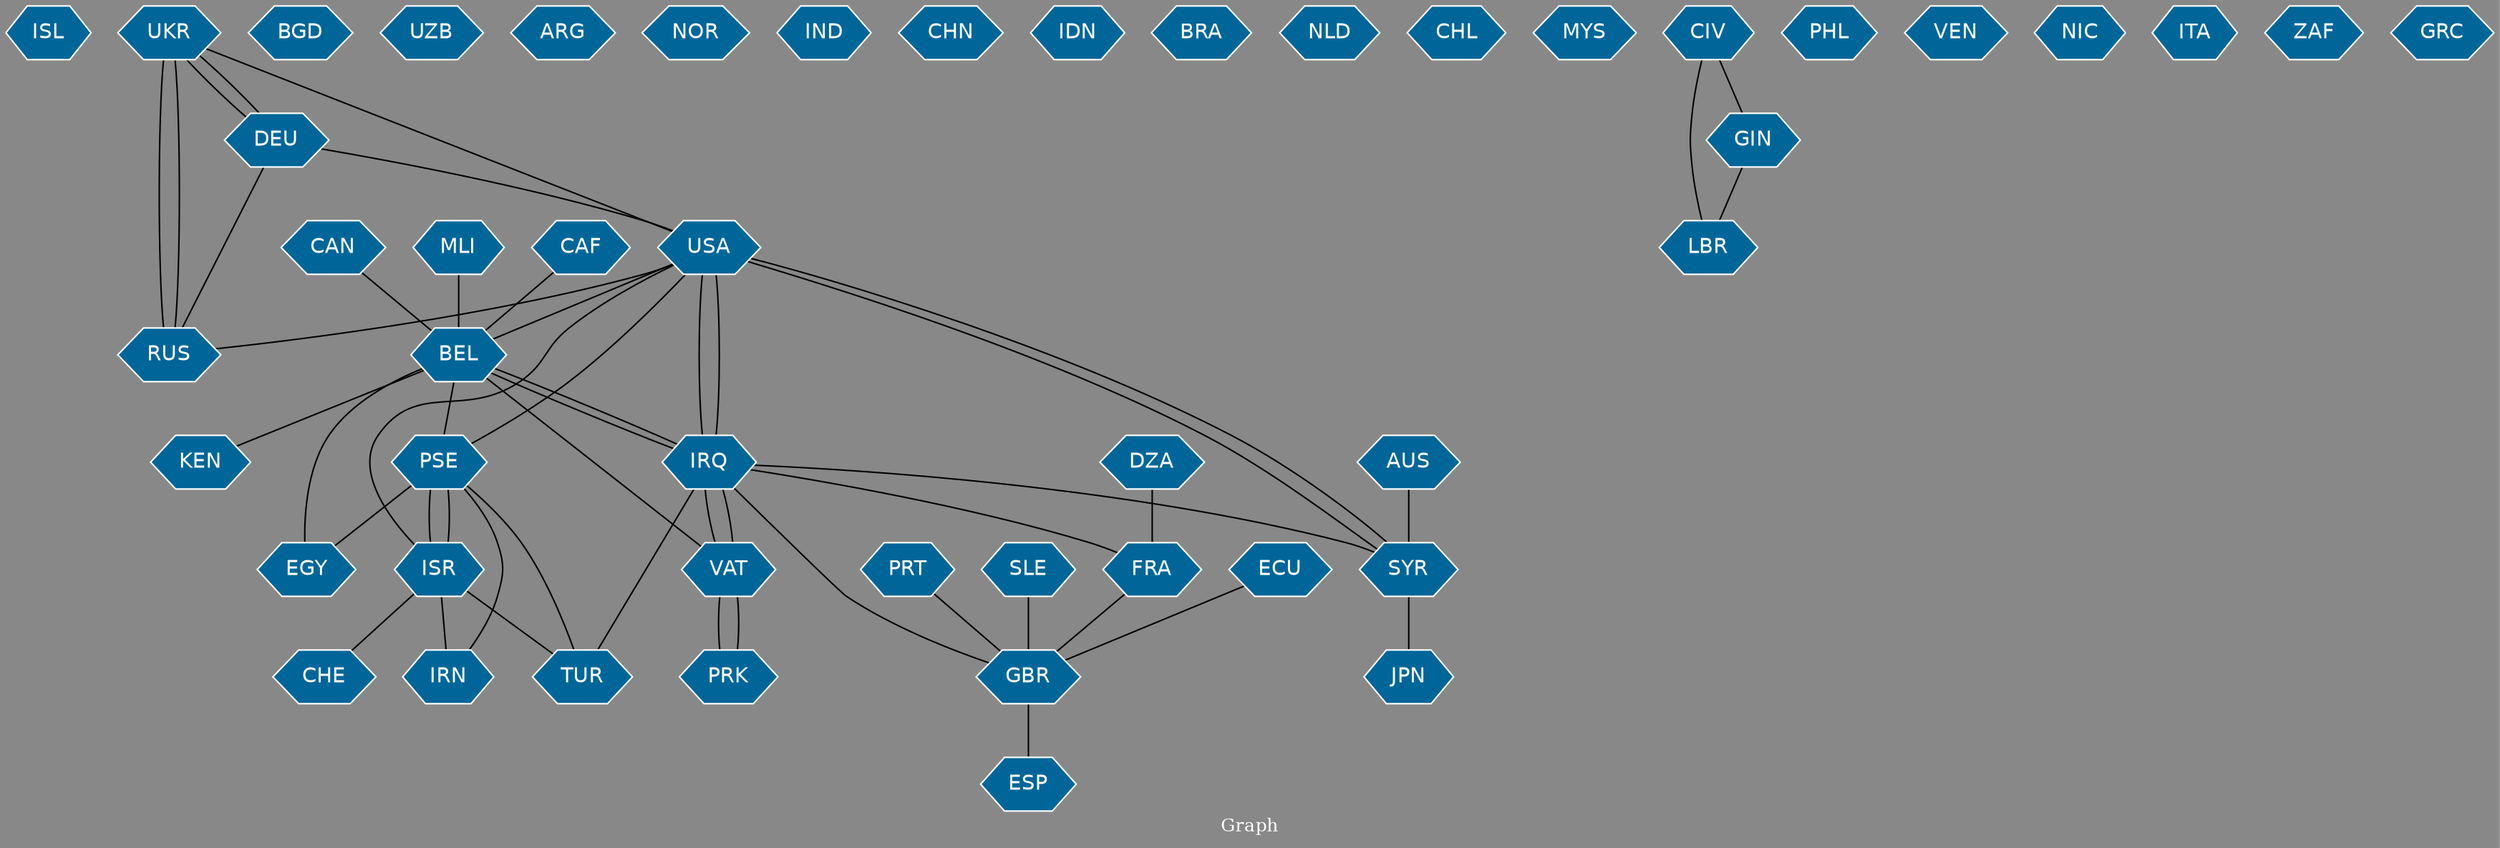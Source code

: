 // Countries together in item graph
graph {
	graph [bgcolor="#888888" fontcolor=white fontsize=12 label="Graph" outputorder=edgesfirst overlap=prism]
	node [color=white fillcolor="#006699" fontcolor=white fontname=Helvetica shape=hexagon style=filled]
	edge [arrowhead=open color=black fontcolor=white fontname=Courier fontsize=12]
		ISL [label=ISL]
		UKR [label=UKR]
		PSE [label=PSE]
		USA [label=USA]
		EGY [label=EGY]
		IRQ [label=IRQ]
		BGD [label=BGD]
		RUS [label=RUS]
		DZA [label=DZA]
		IRN [label=IRN]
		TUR [label=TUR]
		ISR [label=ISR]
		FRA [label=FRA]
		SYR [label=SYR]
		DEU [label=DEU]
		UZB [label=UZB]
		CAN [label=CAN]
		BEL [label=BEL]
		ARG [label=ARG]
		KEN [label=KEN]
		NOR [label=NOR]
		CHE [label=CHE]
		IND [label=IND]
		CHN [label=CHN]
		AUS [label=AUS]
		IDN [label=IDN]
		BRA [label=BRA]
		NLD [label=NLD]
		CHL [label=CHL]
		ESP [label=ESP]
		GBR [label=GBR]
		MYS [label=MYS]
		CIV [label=CIV]
		PHL [label=PHL]
		PRK [label=PRK]
		JPN [label=JPN]
		VEN [label=VEN]
		VAT [label=VAT]
		MLI [label=MLI]
		NIC [label=NIC]
		ITA [label=ITA]
		ZAF [label=ZAF]
		ECU [label=ECU]
		GRC [label=GRC]
		CAF [label=CAF]
		PRT [label=PRT]
		SLE [label=SLE]
		LBR [label=LBR]
		GIN [label=GIN]
			USA -- ISR [weight=1]
			SYR -- USA [weight=3]
			UKR -- DEU [weight=1]
			IRQ -- GBR [weight=1]
			ISR -- PSE [weight=14]
			UKR -- RUS [weight=9]
			BEL -- KEN [weight=2]
			USA -- IRQ [weight=12]
			PSE -- TUR [weight=1]
			BEL -- VAT [weight=1]
			BEL -- EGY [weight=1]
			PRT -- GBR [weight=1]
			CAN -- BEL [weight=1]
			IRQ -- USA [weight=3]
			DEU -- UKR [weight=1]
			CIV -- GIN [weight=1]
			IRQ -- BEL [weight=2]
			VAT -- IRQ [weight=1]
			USA -- BEL [weight=1]
			AUS -- SYR [weight=1]
			ISR -- TUR [weight=1]
			SLE -- GBR [weight=1]
			DEU -- RUS [weight=1]
			ISR -- CHE [weight=1]
			USA -- SYR [weight=2]
			DZA -- FRA [weight=2]
			MLI -- BEL [weight=1]
			BEL -- IRQ [weight=4]
			PSE -- EGY [weight=1]
			SYR -- JPN [weight=1]
			ISR -- IRN [weight=2]
			FRA -- GBR [weight=1]
			DEU -- USA [weight=2]
			RUS -- UKR [weight=9]
			PSE -- USA [weight=2]
			IRQ -- SYR [weight=1]
			PSE -- ISR [weight=12]
			GBR -- ESP [weight=1]
			CIV -- LBR [weight=1]
			BEL -- PSE [weight=2]
			ECU -- GBR [weight=1]
			CAF -- BEL [weight=1]
			VAT -- PRK [weight=1]
			IRQ -- FRA [weight=2]
			PRK -- VAT [weight=1]
			IRN -- PSE [weight=1]
			USA -- RUS [weight=1]
			IRQ -- TUR [weight=1]
			IRQ -- VAT [weight=1]
			USA -- UKR [weight=1]
			GIN -- LBR [weight=1]
}